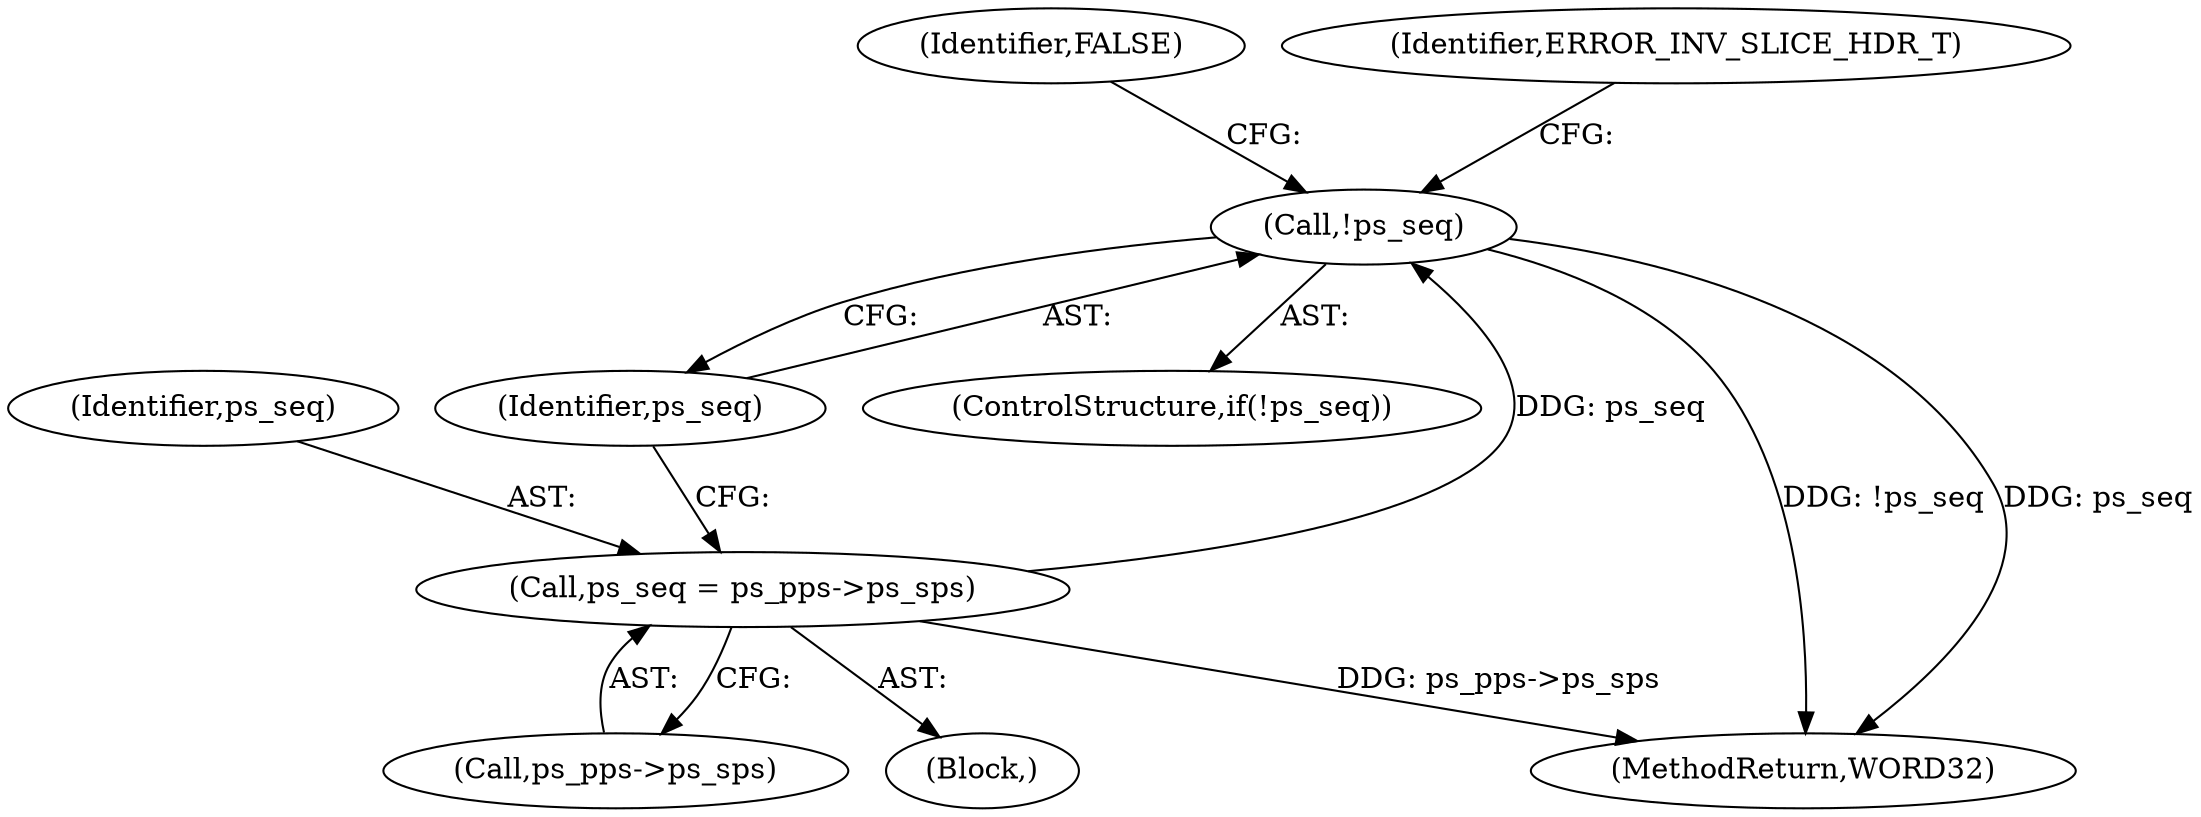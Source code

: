 digraph "0_Android_494561291a503840f385fbcd11d9bc5f4dc502b8_2@pointer" {
"1000447" [label="(Call,!ps_seq)"];
"1000441" [label="(Call,ps_seq = ps_pps->ps_sps)"];
"1000448" [label="(Identifier,ps_seq)"];
"1000160" [label="(Block,)"];
"1000443" [label="(Call,ps_pps->ps_sps)"];
"1000442" [label="(Identifier,ps_seq)"];
"1000453" [label="(Identifier,FALSE)"];
"1000447" [label="(Call,!ps_seq)"];
"1000446" [label="(ControlStructure,if(!ps_seq))"];
"1000450" [label="(Identifier,ERROR_INV_SLICE_HDR_T)"];
"1000441" [label="(Call,ps_seq = ps_pps->ps_sps)"];
"1002619" [label="(MethodReturn,WORD32)"];
"1000447" -> "1000446"  [label="AST: "];
"1000447" -> "1000448"  [label="CFG: "];
"1000448" -> "1000447"  [label="AST: "];
"1000450" -> "1000447"  [label="CFG: "];
"1000453" -> "1000447"  [label="CFG: "];
"1000447" -> "1002619"  [label="DDG: !ps_seq"];
"1000447" -> "1002619"  [label="DDG: ps_seq"];
"1000441" -> "1000447"  [label="DDG: ps_seq"];
"1000441" -> "1000160"  [label="AST: "];
"1000441" -> "1000443"  [label="CFG: "];
"1000442" -> "1000441"  [label="AST: "];
"1000443" -> "1000441"  [label="AST: "];
"1000448" -> "1000441"  [label="CFG: "];
"1000441" -> "1002619"  [label="DDG: ps_pps->ps_sps"];
}
